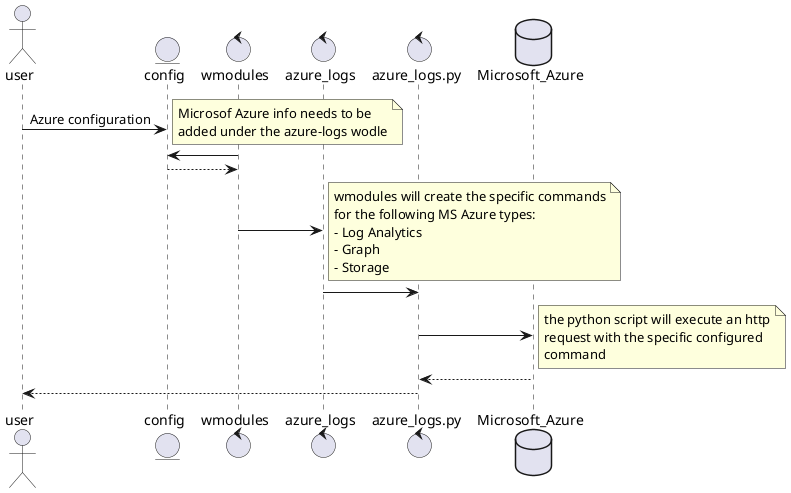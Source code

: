 ' Copyright (C) 2023-2024, RV Bionics Group SpA.
' Created by Securics, Inc. <info@rvbionics.com>.
' This program is free software; you can redistribute it and/or modify it under the terms of GPLv2

@startuml wm_azure
    actor user
    entity config
    control wmodules
    control azure_logs
    control azure_logs.py
    database Microsoft_Azure
    user -> config : Azure configuration
    note right
        Microsof Azure info needs to be
        added under the azure-logs wodle
    end note
    wmodules -> config
    config --> wmodules
    wmodules -> azure_logs
    note right
        wmodules will create the specific commands
        for the following MS Azure types:
        - Log Analytics
        - Graph
        - Storage
    end note
    azure_logs -> azure_logs.py
    azure_logs.py -> Microsoft_Azure
    note right
        the python script will execute an http
        request with the specific configured
        command
    end note
    Microsoft_Azure --> azure_logs.py
    azure_logs.py --> user

@enduml
